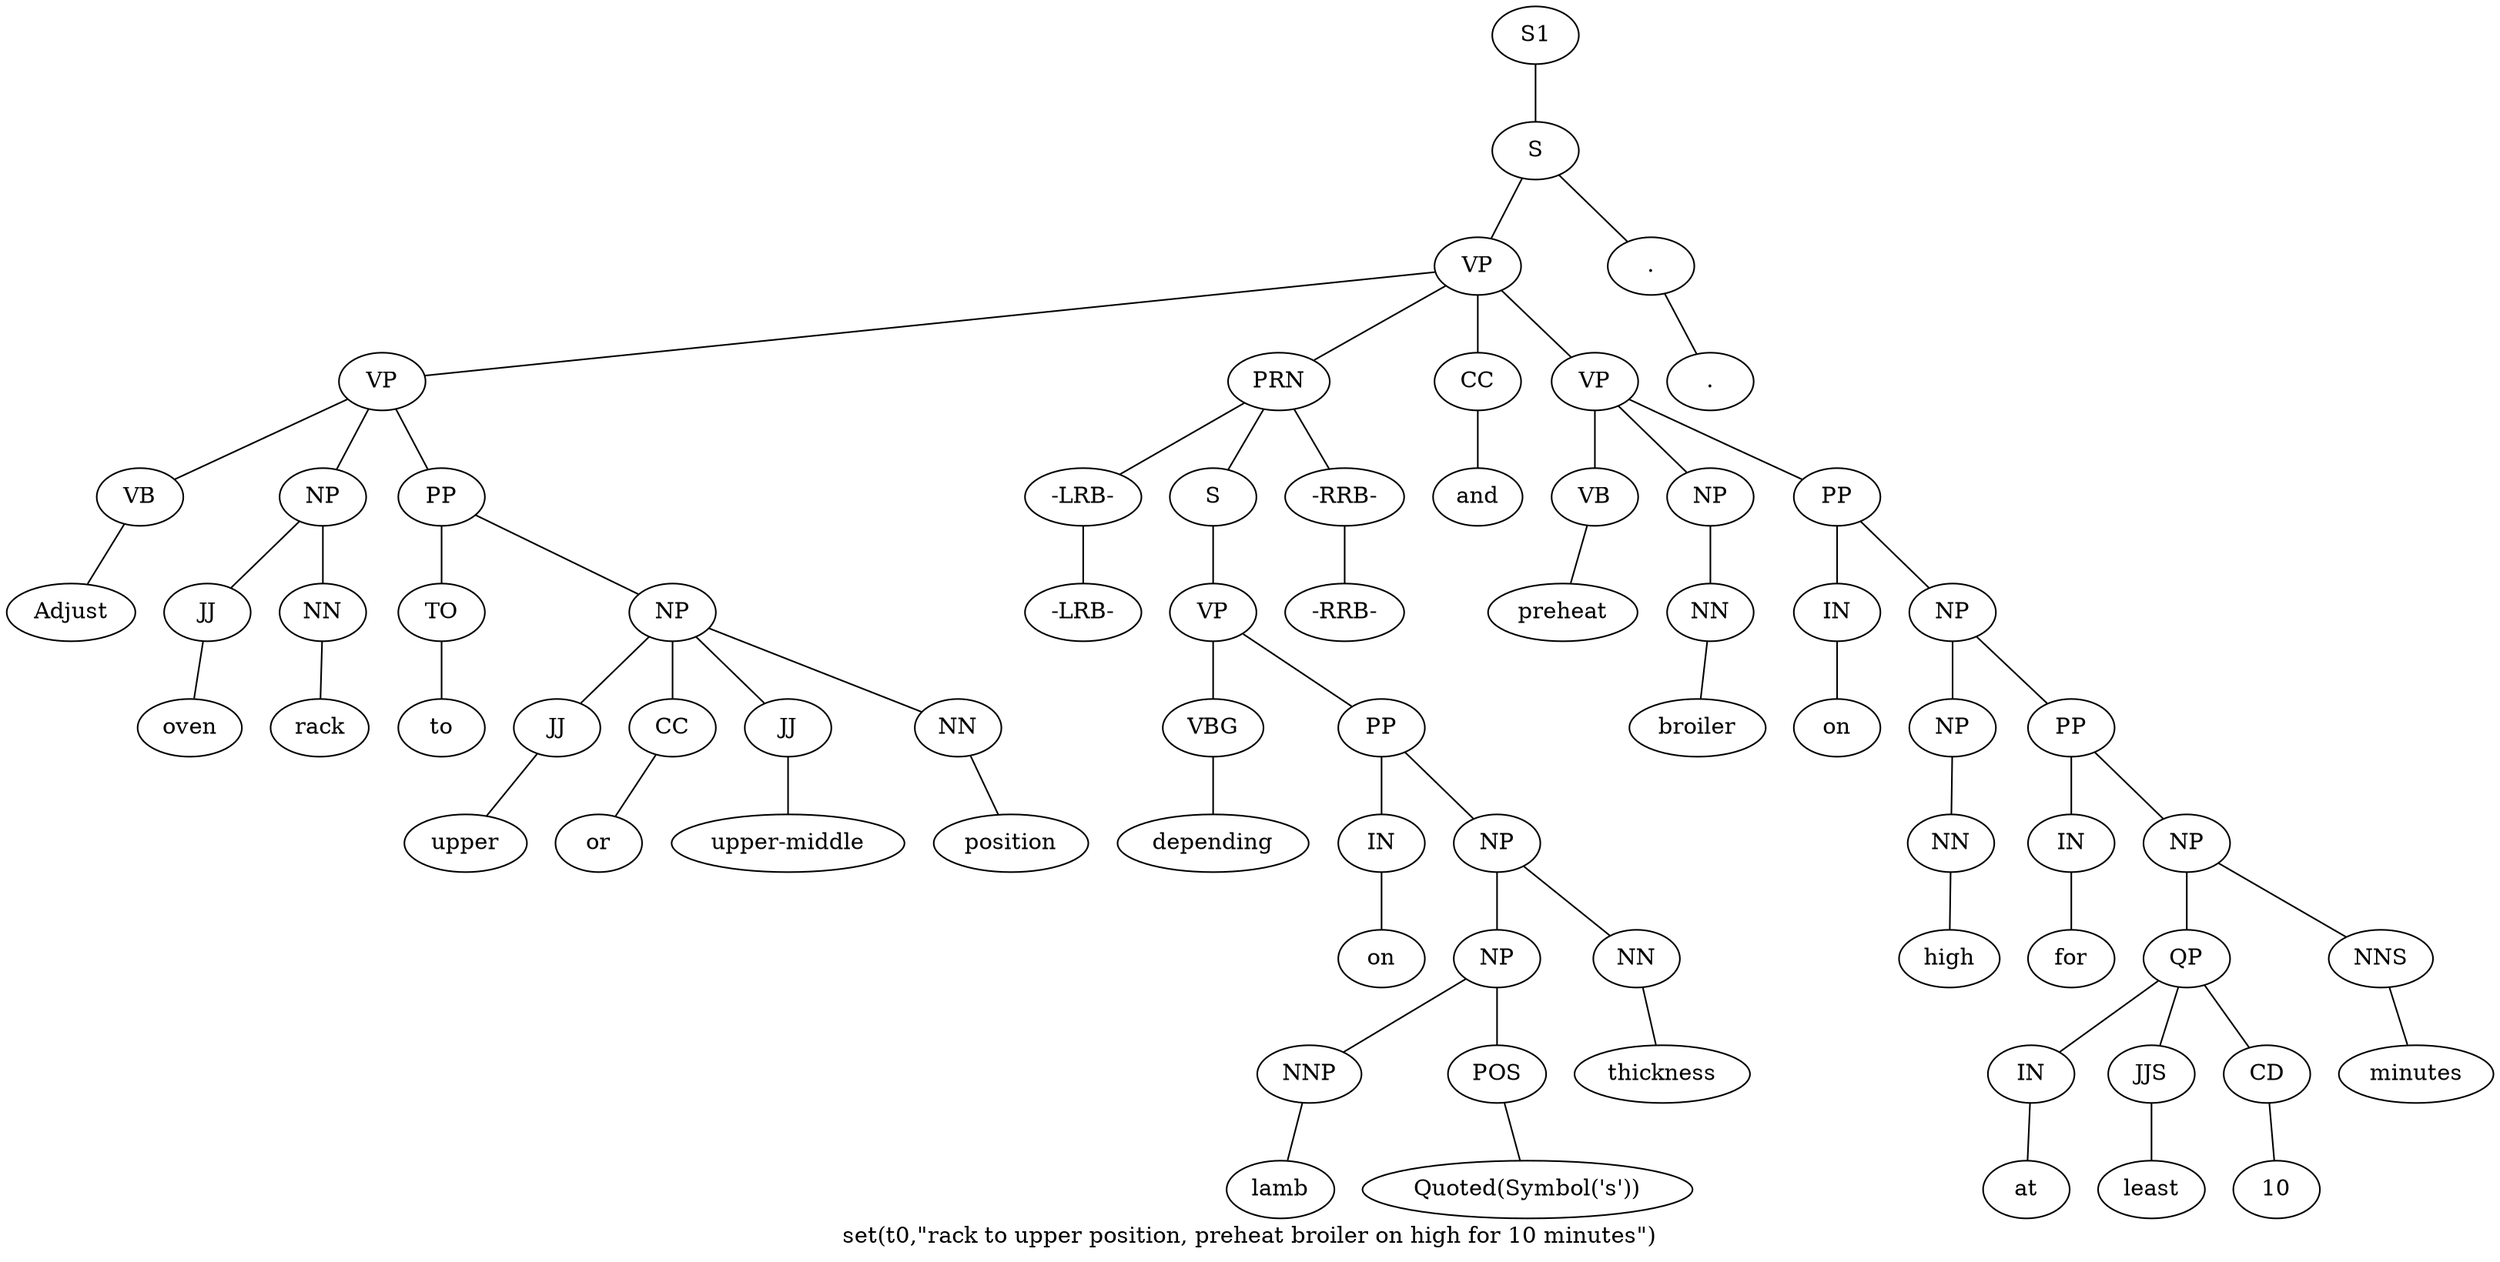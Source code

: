 graph SyntaxGraph {
	label = "set(t0,\"rack to upper position, preheat broiler on high for 10 minutes\")";
	Node0 [label="S1"];
	Node1 [label="S"];
	Node2 [label="VP"];
	Node3 [label="VP"];
	Node4 [label="VB"];
	Node5 [label="Adjust"];
	Node6 [label="NP"];
	Node7 [label="JJ"];
	Node8 [label="oven"];
	Node9 [label="NN"];
	Node10 [label="rack"];
	Node11 [label="PP"];
	Node12 [label="TO"];
	Node13 [label="to"];
	Node14 [label="NP"];
	Node15 [label="JJ"];
	Node16 [label="upper"];
	Node17 [label="CC"];
	Node18 [label="or"];
	Node19 [label="JJ"];
	Node20 [label="upper-middle"];
	Node21 [label="NN"];
	Node22 [label="position"];
	Node23 [label="PRN"];
	Node24 [label="-LRB-"];
	Node25 [label="-LRB-"];
	Node26 [label="S"];
	Node27 [label="VP"];
	Node28 [label="VBG"];
	Node29 [label="depending"];
	Node30 [label="PP"];
	Node31 [label="IN"];
	Node32 [label="on"];
	Node33 [label="NP"];
	Node34 [label="NP"];
	Node35 [label="NNP"];
	Node36 [label="lamb"];
	Node37 [label="POS"];
	Node38 [label="Quoted(Symbol('s'))"];
	Node39 [label="NN"];
	Node40 [label="thickness"];
	Node41 [label="-RRB-"];
	Node42 [label="-RRB-"];
	Node43 [label="CC"];
	Node44 [label="and"];
	Node45 [label="VP"];
	Node46 [label="VB"];
	Node47 [label="preheat"];
	Node48 [label="NP"];
	Node49 [label="NN"];
	Node50 [label="broiler"];
	Node51 [label="PP"];
	Node52 [label="IN"];
	Node53 [label="on"];
	Node54 [label="NP"];
	Node55 [label="NP"];
	Node56 [label="NN"];
	Node57 [label="high"];
	Node58 [label="PP"];
	Node59 [label="IN"];
	Node60 [label="for"];
	Node61 [label="NP"];
	Node62 [label="QP"];
	Node63 [label="IN"];
	Node64 [label="at"];
	Node65 [label="JJS"];
	Node66 [label="least"];
	Node67 [label="CD"];
	Node68 [label="10"];
	Node69 [label="NNS"];
	Node70 [label="minutes"];
	Node71 [label="."];
	Node72 [label="."];

	Node0 -- Node1;
	Node1 -- Node2;
	Node1 -- Node71;
	Node2 -- Node3;
	Node2 -- Node23;
	Node2 -- Node43;
	Node2 -- Node45;
	Node3 -- Node4;
	Node3 -- Node6;
	Node3 -- Node11;
	Node4 -- Node5;
	Node6 -- Node7;
	Node6 -- Node9;
	Node7 -- Node8;
	Node9 -- Node10;
	Node11 -- Node12;
	Node11 -- Node14;
	Node12 -- Node13;
	Node14 -- Node15;
	Node14 -- Node17;
	Node14 -- Node19;
	Node14 -- Node21;
	Node15 -- Node16;
	Node17 -- Node18;
	Node19 -- Node20;
	Node21 -- Node22;
	Node23 -- Node24;
	Node23 -- Node26;
	Node23 -- Node41;
	Node24 -- Node25;
	Node26 -- Node27;
	Node27 -- Node28;
	Node27 -- Node30;
	Node28 -- Node29;
	Node30 -- Node31;
	Node30 -- Node33;
	Node31 -- Node32;
	Node33 -- Node34;
	Node33 -- Node39;
	Node34 -- Node35;
	Node34 -- Node37;
	Node35 -- Node36;
	Node37 -- Node38;
	Node39 -- Node40;
	Node41 -- Node42;
	Node43 -- Node44;
	Node45 -- Node46;
	Node45 -- Node48;
	Node45 -- Node51;
	Node46 -- Node47;
	Node48 -- Node49;
	Node49 -- Node50;
	Node51 -- Node52;
	Node51 -- Node54;
	Node52 -- Node53;
	Node54 -- Node55;
	Node54 -- Node58;
	Node55 -- Node56;
	Node56 -- Node57;
	Node58 -- Node59;
	Node58 -- Node61;
	Node59 -- Node60;
	Node61 -- Node62;
	Node61 -- Node69;
	Node62 -- Node63;
	Node62 -- Node65;
	Node62 -- Node67;
	Node63 -- Node64;
	Node65 -- Node66;
	Node67 -- Node68;
	Node69 -- Node70;
	Node71 -- Node72;
}
